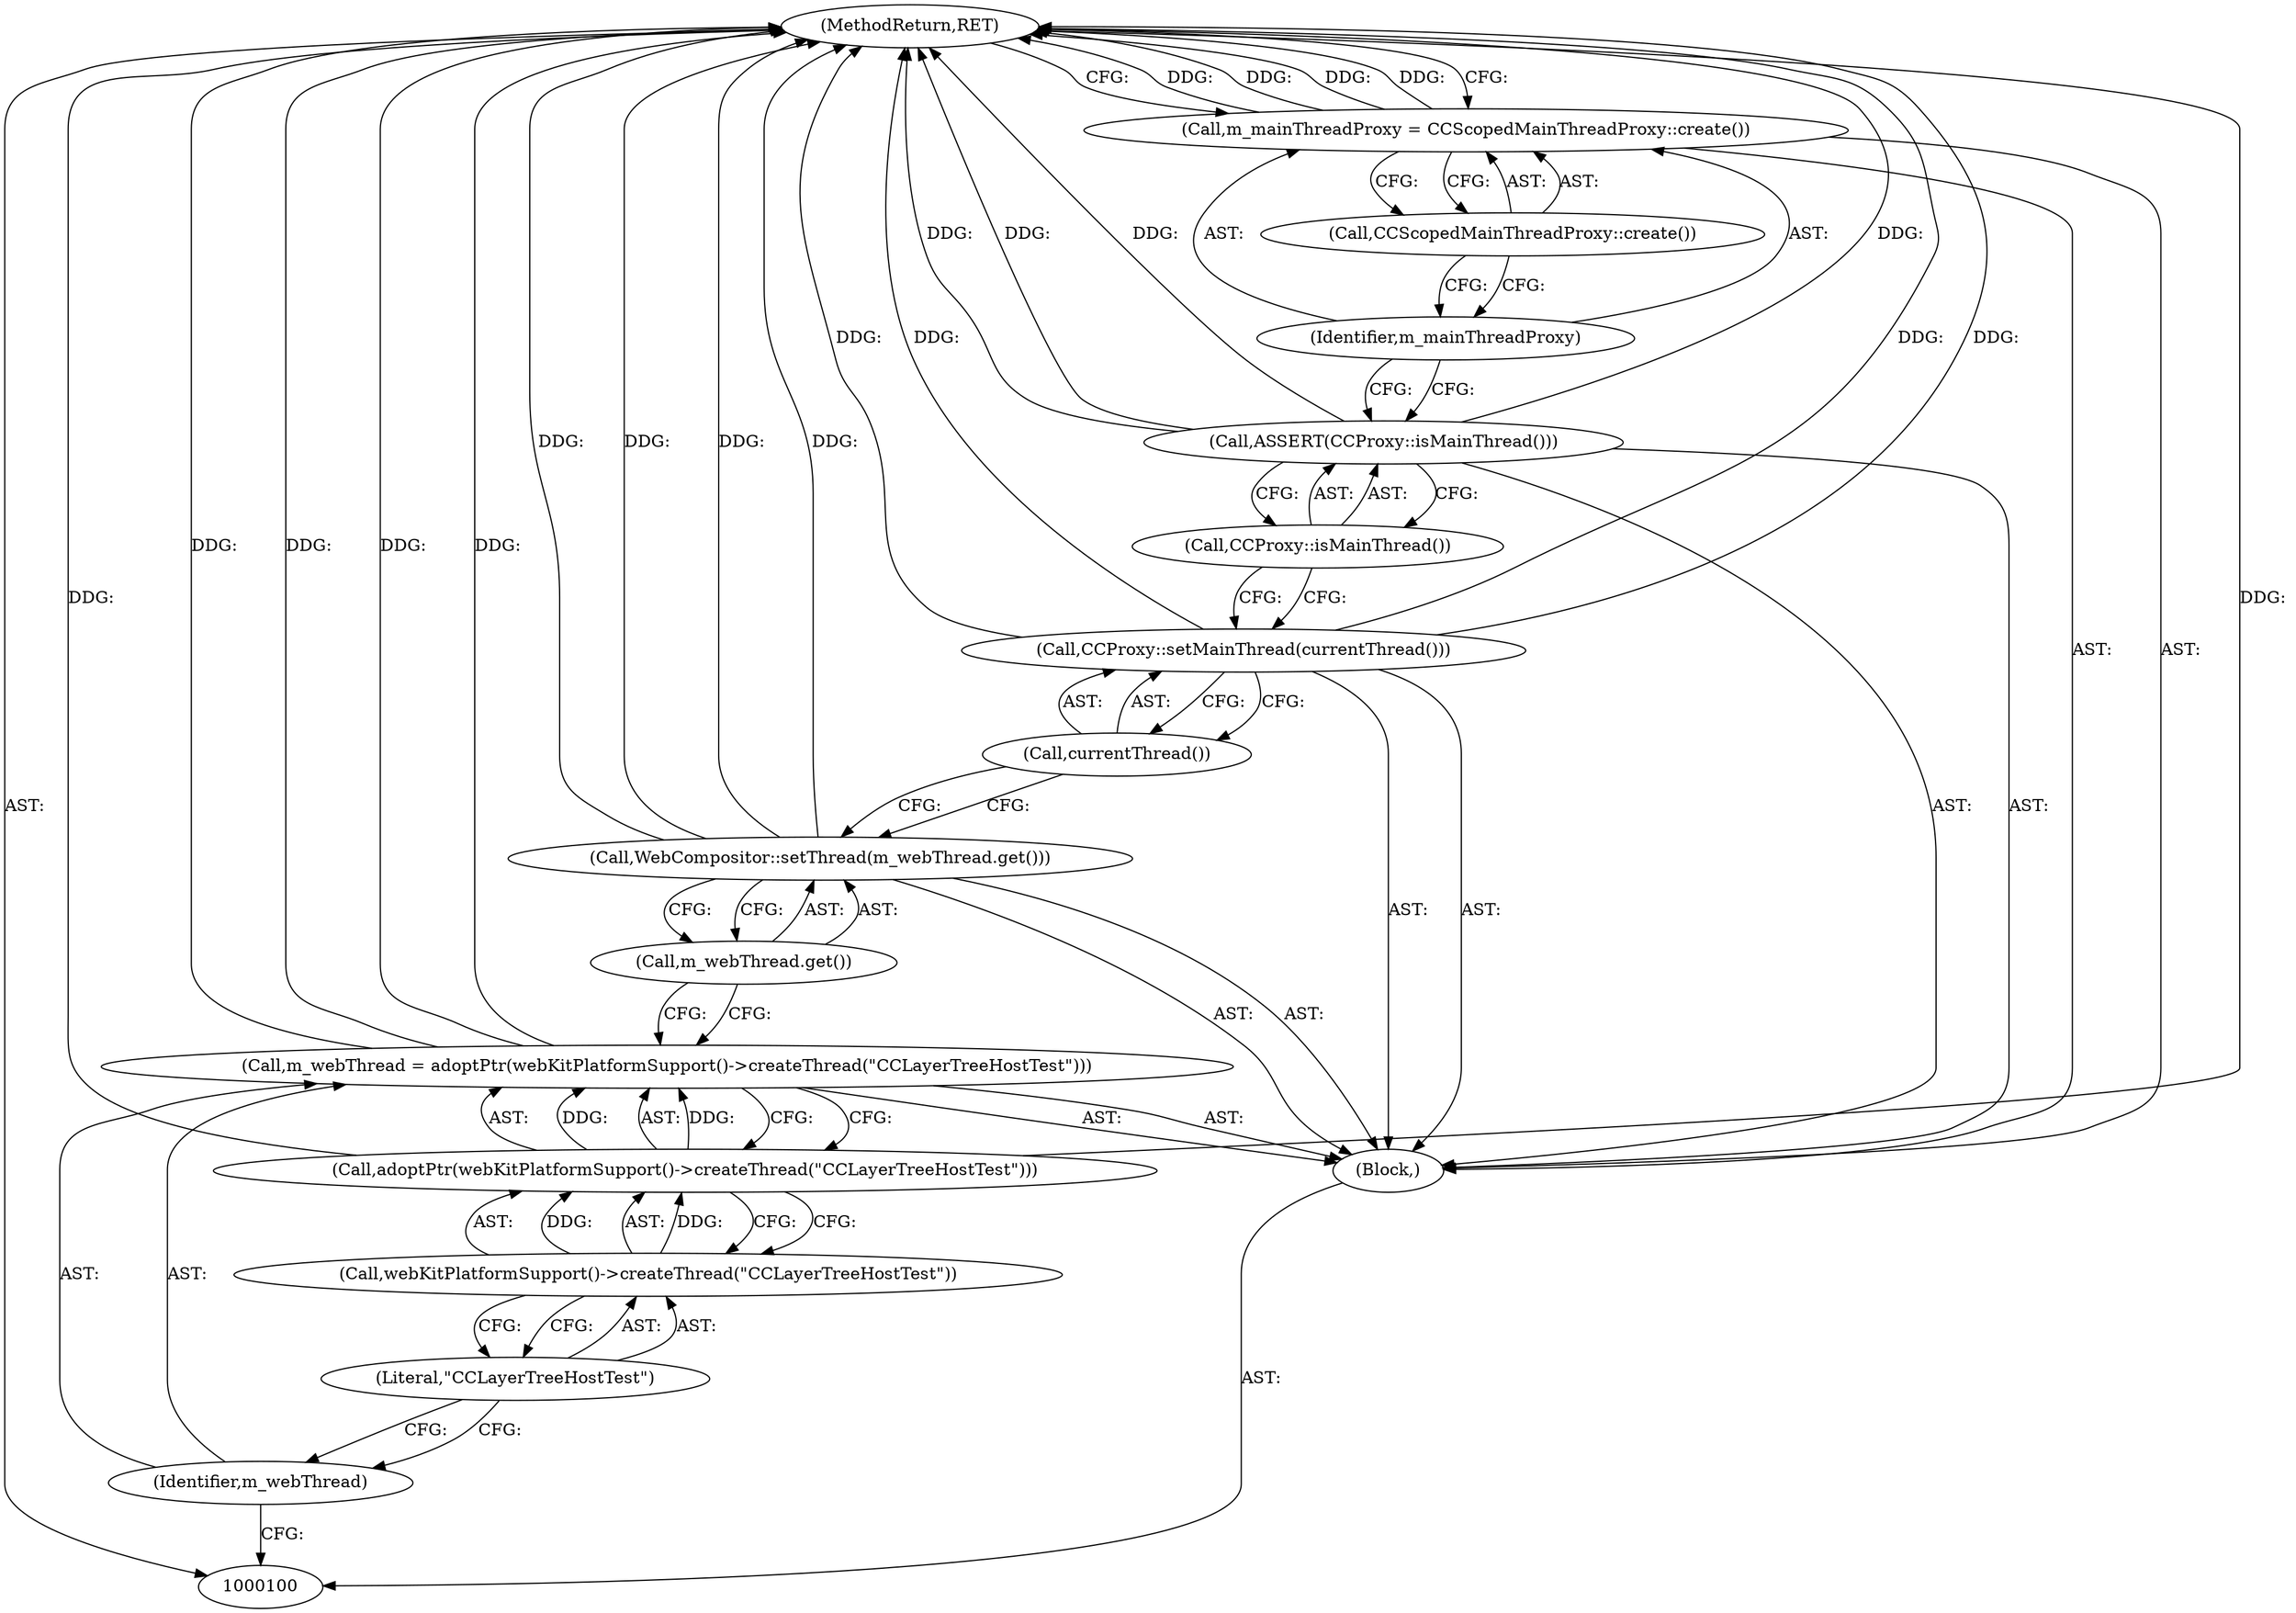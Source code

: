 digraph "0_Chrome_88c4913f11967abfd08a8b22b4423710322ac49b_3" {
"1000116" [label="(MethodReturn,RET)"];
"1000112" [label="(Call,CCProxy::isMainThread())"];
"1000111" [label="(Call,ASSERT(CCProxy::isMainThread()))"];
"1000115" [label="(Call,CCScopedMainThreadProxy::create())"];
"1000113" [label="(Call,m_mainThreadProxy = CCScopedMainThreadProxy::create())"];
"1000114" [label="(Identifier,m_mainThreadProxy)"];
"1000101" [label="(Block,)"];
"1000104" [label="(Call,adoptPtr(webKitPlatformSupport()->createThread(\"CCLayerTreeHostTest\")))"];
"1000105" [label="(Call,webKitPlatformSupport()->createThread(\"CCLayerTreeHostTest\"))"];
"1000106" [label="(Literal,\"CCLayerTreeHostTest\")"];
"1000102" [label="(Call,m_webThread = adoptPtr(webKitPlatformSupport()->createThread(\"CCLayerTreeHostTest\")))"];
"1000103" [label="(Identifier,m_webThread)"];
"1000108" [label="(Call,m_webThread.get())"];
"1000107" [label="(Call,WebCompositor::setThread(m_webThread.get()))"];
"1000110" [label="(Call,currentThread())"];
"1000109" [label="(Call,CCProxy::setMainThread(currentThread()))"];
"1000116" -> "1000100"  [label="AST: "];
"1000116" -> "1000113"  [label="CFG: "];
"1000107" -> "1000116"  [label="DDG: "];
"1000107" -> "1000116"  [label="DDG: "];
"1000102" -> "1000116"  [label="DDG: "];
"1000102" -> "1000116"  [label="DDG: "];
"1000104" -> "1000116"  [label="DDG: "];
"1000113" -> "1000116"  [label="DDG: "];
"1000113" -> "1000116"  [label="DDG: "];
"1000111" -> "1000116"  [label="DDG: "];
"1000111" -> "1000116"  [label="DDG: "];
"1000109" -> "1000116"  [label="DDG: "];
"1000109" -> "1000116"  [label="DDG: "];
"1000112" -> "1000111"  [label="AST: "];
"1000112" -> "1000109"  [label="CFG: "];
"1000111" -> "1000112"  [label="CFG: "];
"1000111" -> "1000101"  [label="AST: "];
"1000111" -> "1000112"  [label="CFG: "];
"1000112" -> "1000111"  [label="AST: "];
"1000114" -> "1000111"  [label="CFG: "];
"1000111" -> "1000116"  [label="DDG: "];
"1000111" -> "1000116"  [label="DDG: "];
"1000115" -> "1000113"  [label="AST: "];
"1000115" -> "1000114"  [label="CFG: "];
"1000113" -> "1000115"  [label="CFG: "];
"1000113" -> "1000101"  [label="AST: "];
"1000113" -> "1000115"  [label="CFG: "];
"1000114" -> "1000113"  [label="AST: "];
"1000115" -> "1000113"  [label="AST: "];
"1000116" -> "1000113"  [label="CFG: "];
"1000113" -> "1000116"  [label="DDG: "];
"1000113" -> "1000116"  [label="DDG: "];
"1000114" -> "1000113"  [label="AST: "];
"1000114" -> "1000111"  [label="CFG: "];
"1000115" -> "1000114"  [label="CFG: "];
"1000101" -> "1000100"  [label="AST: "];
"1000102" -> "1000101"  [label="AST: "];
"1000107" -> "1000101"  [label="AST: "];
"1000109" -> "1000101"  [label="AST: "];
"1000111" -> "1000101"  [label="AST: "];
"1000113" -> "1000101"  [label="AST: "];
"1000104" -> "1000102"  [label="AST: "];
"1000104" -> "1000105"  [label="CFG: "];
"1000105" -> "1000104"  [label="AST: "];
"1000102" -> "1000104"  [label="CFG: "];
"1000104" -> "1000116"  [label="DDG: "];
"1000104" -> "1000102"  [label="DDG: "];
"1000105" -> "1000104"  [label="DDG: "];
"1000105" -> "1000104"  [label="AST: "];
"1000105" -> "1000106"  [label="CFG: "];
"1000106" -> "1000105"  [label="AST: "];
"1000104" -> "1000105"  [label="CFG: "];
"1000105" -> "1000104"  [label="DDG: "];
"1000106" -> "1000105"  [label="AST: "];
"1000106" -> "1000103"  [label="CFG: "];
"1000105" -> "1000106"  [label="CFG: "];
"1000102" -> "1000101"  [label="AST: "];
"1000102" -> "1000104"  [label="CFG: "];
"1000103" -> "1000102"  [label="AST: "];
"1000104" -> "1000102"  [label="AST: "];
"1000108" -> "1000102"  [label="CFG: "];
"1000102" -> "1000116"  [label="DDG: "];
"1000102" -> "1000116"  [label="DDG: "];
"1000104" -> "1000102"  [label="DDG: "];
"1000103" -> "1000102"  [label="AST: "];
"1000103" -> "1000100"  [label="CFG: "];
"1000106" -> "1000103"  [label="CFG: "];
"1000108" -> "1000107"  [label="AST: "];
"1000108" -> "1000102"  [label="CFG: "];
"1000107" -> "1000108"  [label="CFG: "];
"1000107" -> "1000101"  [label="AST: "];
"1000107" -> "1000108"  [label="CFG: "];
"1000108" -> "1000107"  [label="AST: "];
"1000110" -> "1000107"  [label="CFG: "];
"1000107" -> "1000116"  [label="DDG: "];
"1000107" -> "1000116"  [label="DDG: "];
"1000110" -> "1000109"  [label="AST: "];
"1000110" -> "1000107"  [label="CFG: "];
"1000109" -> "1000110"  [label="CFG: "];
"1000109" -> "1000101"  [label="AST: "];
"1000109" -> "1000110"  [label="CFG: "];
"1000110" -> "1000109"  [label="AST: "];
"1000112" -> "1000109"  [label="CFG: "];
"1000109" -> "1000116"  [label="DDG: "];
"1000109" -> "1000116"  [label="DDG: "];
}
